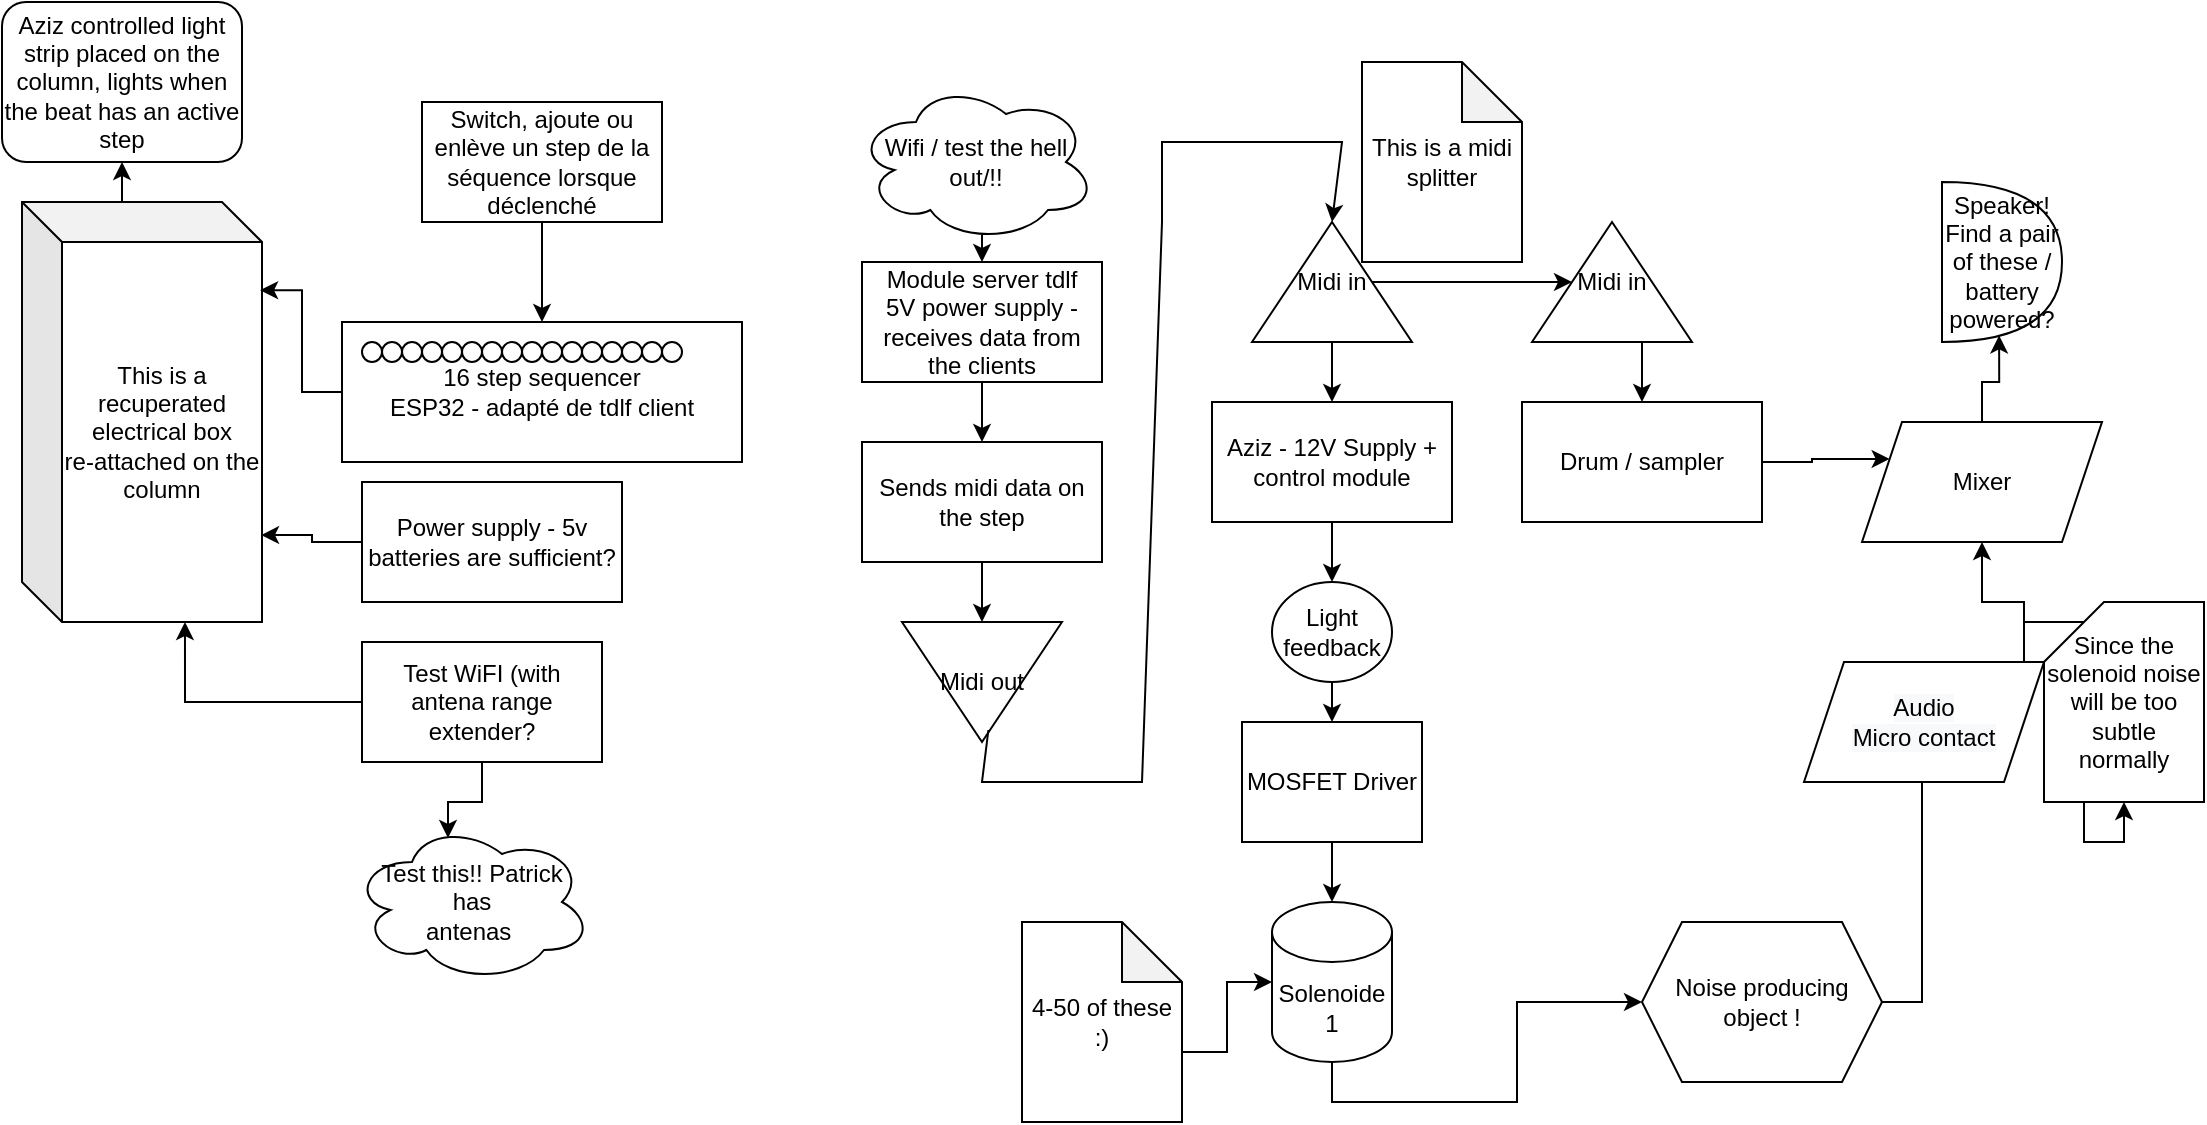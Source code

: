<mxfile version="20.5.0" type="github">
  <diagram id="9C30tnvmrrzktFPR4xzl" name="Page-1">
    <mxGraphModel dx="1169" dy="779" grid="1" gridSize="10" guides="1" tooltips="1" connect="1" arrows="1" fold="1" page="1" pageScale="1" pageWidth="827" pageHeight="1169" math="0" shadow="0">
      <root>
        <mxCell id="0" />
        <mxCell id="1" parent="0" />
        <mxCell id="bFogmdQ6TIIZWMJPqKGD-111" style="edgeStyle=orthogonalEdgeStyle;rounded=0;orthogonalLoop=1;jettySize=auto;html=1;exitX=0;exitY=0;exitDx=50;exitDy=0;exitPerimeter=0;entryX=0.5;entryY=1;entryDx=0;entryDy=0;" edge="1" parent="1" source="bFogmdQ6TIIZWMJPqKGD-1" target="bFogmdQ6TIIZWMJPqKGD-110">
          <mxGeometry relative="1" as="geometry" />
        </mxCell>
        <mxCell id="bFogmdQ6TIIZWMJPqKGD-1" value="This is a recuperated electrical box&lt;br&gt;re-attached on the column" style="shape=cube;whiteSpace=wrap;html=1;boundedLbl=1;backgroundOutline=1;darkOpacity=0.05;darkOpacity2=0.1;" vertex="1" parent="1">
          <mxGeometry x="290" y="120" width="120" height="210" as="geometry" />
        </mxCell>
        <mxCell id="bFogmdQ6TIIZWMJPqKGD-3" style="edgeStyle=orthogonalEdgeStyle;rounded=0;orthogonalLoop=1;jettySize=auto;html=1;exitX=0;exitY=0.5;exitDx=0;exitDy=0;entryX=0.992;entryY=0.21;entryDx=0;entryDy=0;entryPerimeter=0;" edge="1" parent="1" source="bFogmdQ6TIIZWMJPqKGD-2" target="bFogmdQ6TIIZWMJPqKGD-1">
          <mxGeometry relative="1" as="geometry" />
        </mxCell>
        <mxCell id="bFogmdQ6TIIZWMJPqKGD-2" value="16 step sequencer&lt;br&gt;ESP32 - adapté de tdlf client" style="rounded=0;whiteSpace=wrap;html=1;" vertex="1" parent="1">
          <mxGeometry x="450" y="180" width="200" height="70" as="geometry" />
        </mxCell>
        <mxCell id="bFogmdQ6TIIZWMJPqKGD-4" value="Switch, ajoute ou enlève un step de la séquence lorsque déclenché" style="rounded=0;whiteSpace=wrap;html=1;" vertex="1" parent="1">
          <mxGeometry x="490" y="70" width="120" height="60" as="geometry" />
        </mxCell>
        <mxCell id="bFogmdQ6TIIZWMJPqKGD-5" value="" style="ellipse;whiteSpace=wrap;html=1;aspect=fixed;" vertex="1" parent="1">
          <mxGeometry x="600" y="190" width="10" height="10" as="geometry" />
        </mxCell>
        <mxCell id="bFogmdQ6TIIZWMJPqKGD-6" value="" style="ellipse;whiteSpace=wrap;html=1;aspect=fixed;" vertex="1" parent="1">
          <mxGeometry x="610" y="190" width="10" height="10" as="geometry" />
        </mxCell>
        <mxCell id="bFogmdQ6TIIZWMJPqKGD-7" value="" style="ellipse;whiteSpace=wrap;html=1;aspect=fixed;" vertex="1" parent="1">
          <mxGeometry x="460" y="190" width="10" height="10" as="geometry" />
        </mxCell>
        <mxCell id="bFogmdQ6TIIZWMJPqKGD-8" value="" style="ellipse;whiteSpace=wrap;html=1;aspect=fixed;" vertex="1" parent="1">
          <mxGeometry x="470" y="190" width="10" height="10" as="geometry" />
        </mxCell>
        <mxCell id="bFogmdQ6TIIZWMJPqKGD-9" value="" style="ellipse;whiteSpace=wrap;html=1;aspect=fixed;" vertex="1" parent="1">
          <mxGeometry x="480" y="190" width="10" height="10" as="geometry" />
        </mxCell>
        <mxCell id="bFogmdQ6TIIZWMJPqKGD-10" value="" style="ellipse;whiteSpace=wrap;html=1;aspect=fixed;" vertex="1" parent="1">
          <mxGeometry x="490" y="190" width="10" height="10" as="geometry" />
        </mxCell>
        <mxCell id="bFogmdQ6TIIZWMJPqKGD-11" value="" style="ellipse;whiteSpace=wrap;html=1;aspect=fixed;" vertex="1" parent="1">
          <mxGeometry x="500" y="190" width="10" height="10" as="geometry" />
        </mxCell>
        <mxCell id="bFogmdQ6TIIZWMJPqKGD-12" value="" style="ellipse;whiteSpace=wrap;html=1;aspect=fixed;" vertex="1" parent="1">
          <mxGeometry x="510" y="190" width="10" height="10" as="geometry" />
        </mxCell>
        <mxCell id="bFogmdQ6TIIZWMJPqKGD-22" value="" style="ellipse;whiteSpace=wrap;html=1;aspect=fixed;" vertex="1" parent="1">
          <mxGeometry x="590" y="190" width="10" height="10" as="geometry" />
        </mxCell>
        <mxCell id="bFogmdQ6TIIZWMJPqKGD-23" value="" style="ellipse;whiteSpace=wrap;html=1;aspect=fixed;" vertex="1" parent="1">
          <mxGeometry x="580" y="190" width="10" height="10" as="geometry" />
        </mxCell>
        <mxCell id="bFogmdQ6TIIZWMJPqKGD-24" value="" style="ellipse;whiteSpace=wrap;html=1;aspect=fixed;" vertex="1" parent="1">
          <mxGeometry x="570" y="190" width="10" height="10" as="geometry" />
        </mxCell>
        <mxCell id="bFogmdQ6TIIZWMJPqKGD-25" value="" style="ellipse;whiteSpace=wrap;html=1;aspect=fixed;" vertex="1" parent="1">
          <mxGeometry x="560" y="190" width="10" height="10" as="geometry" />
        </mxCell>
        <mxCell id="bFogmdQ6TIIZWMJPqKGD-26" value="" style="ellipse;whiteSpace=wrap;html=1;aspect=fixed;" vertex="1" parent="1">
          <mxGeometry x="550" y="190" width="10" height="10" as="geometry" />
        </mxCell>
        <mxCell id="bFogmdQ6TIIZWMJPqKGD-27" value="" style="ellipse;whiteSpace=wrap;html=1;aspect=fixed;" vertex="1" parent="1">
          <mxGeometry x="540" y="190" width="10" height="10" as="geometry" />
        </mxCell>
        <mxCell id="bFogmdQ6TIIZWMJPqKGD-28" value="" style="ellipse;whiteSpace=wrap;html=1;aspect=fixed;" vertex="1" parent="1">
          <mxGeometry x="530" y="190" width="10" height="10" as="geometry" />
        </mxCell>
        <mxCell id="bFogmdQ6TIIZWMJPqKGD-29" value="" style="ellipse;whiteSpace=wrap;html=1;aspect=fixed;" vertex="1" parent="1">
          <mxGeometry x="520" y="190" width="10" height="10" as="geometry" />
        </mxCell>
        <mxCell id="bFogmdQ6TIIZWMJPqKGD-38" value="" style="endArrow=classic;html=1;rounded=0;entryX=0.5;entryY=0;entryDx=0;entryDy=0;" edge="1" parent="1" source="bFogmdQ6TIIZWMJPqKGD-4" target="bFogmdQ6TIIZWMJPqKGD-2">
          <mxGeometry width="50" height="50" relative="1" as="geometry">
            <mxPoint x="550" y="290" as="sourcePoint" />
            <mxPoint x="600" y="240" as="targetPoint" />
          </mxGeometry>
        </mxCell>
        <mxCell id="bFogmdQ6TIIZWMJPqKGD-40" style="edgeStyle=orthogonalEdgeStyle;rounded=0;orthogonalLoop=1;jettySize=auto;html=1;entryX=0.996;entryY=0.793;entryDx=0;entryDy=0;entryPerimeter=0;" edge="1" parent="1" source="bFogmdQ6TIIZWMJPqKGD-39" target="bFogmdQ6TIIZWMJPqKGD-1">
          <mxGeometry relative="1" as="geometry" />
        </mxCell>
        <mxCell id="bFogmdQ6TIIZWMJPqKGD-39" value="Power supply - 5v batteries are sufficient?" style="rounded=0;whiteSpace=wrap;html=1;" vertex="1" parent="1">
          <mxGeometry x="460" y="260" width="130" height="60" as="geometry" />
        </mxCell>
        <mxCell id="bFogmdQ6TIIZWMJPqKGD-46" style="edgeStyle=orthogonalEdgeStyle;rounded=0;orthogonalLoop=1;jettySize=auto;html=1;exitX=0;exitY=0.5;exitDx=0;exitDy=0;entryX=0.679;entryY=1;entryDx=0;entryDy=0;entryPerimeter=0;" edge="1" parent="1" source="bFogmdQ6TIIZWMJPqKGD-45" target="bFogmdQ6TIIZWMJPqKGD-1">
          <mxGeometry relative="1" as="geometry" />
        </mxCell>
        <mxCell id="bFogmdQ6TIIZWMJPqKGD-91" style="edgeStyle=orthogonalEdgeStyle;rounded=0;orthogonalLoop=1;jettySize=auto;html=1;exitX=0.5;exitY=1;exitDx=0;exitDy=0;entryX=0.4;entryY=0.1;entryDx=0;entryDy=0;entryPerimeter=0;" edge="1" parent="1" source="bFogmdQ6TIIZWMJPqKGD-45" target="bFogmdQ6TIIZWMJPqKGD-90">
          <mxGeometry relative="1" as="geometry" />
        </mxCell>
        <mxCell id="bFogmdQ6TIIZWMJPqKGD-45" value="Test WiFI (with antena range extender?" style="rounded=0;whiteSpace=wrap;html=1;" vertex="1" parent="1">
          <mxGeometry x="460" y="340" width="120" height="60" as="geometry" />
        </mxCell>
        <mxCell id="bFogmdQ6TIIZWMJPqKGD-67" style="edgeStyle=orthogonalEdgeStyle;rounded=0;orthogonalLoop=1;jettySize=auto;html=1;exitX=0.5;exitY=1;exitDx=0;exitDy=0;" edge="1" parent="1" source="bFogmdQ6TIIZWMJPqKGD-47" target="bFogmdQ6TIIZWMJPqKGD-66">
          <mxGeometry relative="1" as="geometry" />
        </mxCell>
        <mxCell id="bFogmdQ6TIIZWMJPqKGD-47" value="Module server tdlf&lt;br&gt;5V power supply - receives data from the clients" style="rounded=0;whiteSpace=wrap;html=1;" vertex="1" parent="1">
          <mxGeometry x="710" y="150" width="120" height="60" as="geometry" />
        </mxCell>
        <mxCell id="bFogmdQ6TIIZWMJPqKGD-69" style="edgeStyle=orthogonalEdgeStyle;rounded=0;orthogonalLoop=1;jettySize=auto;html=1;exitX=0.5;exitY=1;exitDx=0;exitDy=0;exitPerimeter=0;entryX=0;entryY=0.5;entryDx=0;entryDy=0;" edge="1" parent="1" source="bFogmdQ6TIIZWMJPqKGD-48" target="bFogmdQ6TIIZWMJPqKGD-68">
          <mxGeometry relative="1" as="geometry" />
        </mxCell>
        <mxCell id="bFogmdQ6TIIZWMJPqKGD-48" value="Solenoide 1" style="shape=cylinder3;whiteSpace=wrap;html=1;boundedLbl=1;backgroundOutline=1;size=15;" vertex="1" parent="1">
          <mxGeometry x="915" y="470" width="60" height="80" as="geometry" />
        </mxCell>
        <mxCell id="bFogmdQ6TIIZWMJPqKGD-64" style="edgeStyle=orthogonalEdgeStyle;rounded=0;orthogonalLoop=1;jettySize=auto;html=1;exitX=0.5;exitY=1;exitDx=0;exitDy=0;entryX=0.5;entryY=0;entryDx=0;entryDy=0;" edge="1" parent="1" source="bFogmdQ6TIIZWMJPqKGD-52" target="bFogmdQ6TIIZWMJPqKGD-59">
          <mxGeometry relative="1" as="geometry" />
        </mxCell>
        <mxCell id="bFogmdQ6TIIZWMJPqKGD-52" value="Light feedback" style="ellipse;whiteSpace=wrap;html=1;" vertex="1" parent="1">
          <mxGeometry x="915" y="310" width="60" height="50" as="geometry" />
        </mxCell>
        <mxCell id="bFogmdQ6TIIZWMJPqKGD-53" style="edgeStyle=orthogonalEdgeStyle;rounded=0;orthogonalLoop=1;jettySize=auto;html=1;exitX=0.5;exitY=1;exitDx=0;exitDy=0;" edge="1" parent="1" source="bFogmdQ6TIIZWMJPqKGD-52" target="bFogmdQ6TIIZWMJPqKGD-52">
          <mxGeometry relative="1" as="geometry" />
        </mxCell>
        <mxCell id="bFogmdQ6TIIZWMJPqKGD-65" style="edgeStyle=orthogonalEdgeStyle;rounded=0;orthogonalLoop=1;jettySize=auto;html=1;exitX=0.5;exitY=1;exitDx=0;exitDy=0;entryX=0.5;entryY=0;entryDx=0;entryDy=0;entryPerimeter=0;" edge="1" parent="1" source="bFogmdQ6TIIZWMJPqKGD-59" target="bFogmdQ6TIIZWMJPqKGD-48">
          <mxGeometry relative="1" as="geometry" />
        </mxCell>
        <mxCell id="bFogmdQ6TIIZWMJPqKGD-59" value="MOSFET Driver" style="rounded=0;whiteSpace=wrap;html=1;" vertex="1" parent="1">
          <mxGeometry x="900" y="380" width="90" height="60" as="geometry" />
        </mxCell>
        <mxCell id="bFogmdQ6TIIZWMJPqKGD-63" style="edgeStyle=orthogonalEdgeStyle;rounded=0;orthogonalLoop=1;jettySize=auto;html=1;exitX=0.5;exitY=1;exitDx=0;exitDy=0;entryX=0.5;entryY=0;entryDx=0;entryDy=0;" edge="1" parent="1" source="bFogmdQ6TIIZWMJPqKGD-61" target="bFogmdQ6TIIZWMJPqKGD-52">
          <mxGeometry relative="1" as="geometry" />
        </mxCell>
        <mxCell id="bFogmdQ6TIIZWMJPqKGD-61" value="Aziz - 12V Supply + control module" style="rounded=0;whiteSpace=wrap;html=1;" vertex="1" parent="1">
          <mxGeometry x="885" y="220" width="120" height="60" as="geometry" />
        </mxCell>
        <mxCell id="bFogmdQ6TIIZWMJPqKGD-80" style="edgeStyle=orthogonalEdgeStyle;rounded=0;orthogonalLoop=1;jettySize=auto;html=1;exitX=0.5;exitY=1;exitDx=0;exitDy=0;" edge="1" parent="1" source="bFogmdQ6TIIZWMJPqKGD-66" target="bFogmdQ6TIIZWMJPqKGD-79">
          <mxGeometry relative="1" as="geometry" />
        </mxCell>
        <mxCell id="bFogmdQ6TIIZWMJPqKGD-66" value="Sends midi data on the step" style="rounded=0;whiteSpace=wrap;html=1;" vertex="1" parent="1">
          <mxGeometry x="710" y="240" width="120" height="60" as="geometry" />
        </mxCell>
        <mxCell id="bFogmdQ6TIIZWMJPqKGD-76" style="edgeStyle=orthogonalEdgeStyle;rounded=0;orthogonalLoop=1;jettySize=auto;html=1;exitX=1;exitY=0.5;exitDx=0;exitDy=0;entryX=0;entryY=0.5;entryDx=0;entryDy=0;" edge="1" parent="1" source="bFogmdQ6TIIZWMJPqKGD-68" target="bFogmdQ6TIIZWMJPqKGD-75">
          <mxGeometry relative="1" as="geometry">
            <Array as="points">
              <mxPoint x="1240" y="520" />
              <mxPoint x="1240" y="380" />
            </Array>
          </mxGeometry>
        </mxCell>
        <mxCell id="bFogmdQ6TIIZWMJPqKGD-68" value="Noise producing object !" style="shape=hexagon;perimeter=hexagonPerimeter2;whiteSpace=wrap;html=1;fixedSize=1;" vertex="1" parent="1">
          <mxGeometry x="1100" y="480" width="120" height="80" as="geometry" />
        </mxCell>
        <mxCell id="bFogmdQ6TIIZWMJPqKGD-78" style="edgeStyle=orthogonalEdgeStyle;rounded=0;orthogonalLoop=1;jettySize=auto;html=1;exitX=1;exitY=0.5;exitDx=0;exitDy=0;" edge="1" parent="1" source="bFogmdQ6TIIZWMJPqKGD-75" target="bFogmdQ6TIIZWMJPqKGD-77">
          <mxGeometry relative="1" as="geometry" />
        </mxCell>
        <mxCell id="bFogmdQ6TIIZWMJPqKGD-108" style="edgeStyle=orthogonalEdgeStyle;rounded=0;orthogonalLoop=1;jettySize=auto;html=1;exitX=1;exitY=0.5;exitDx=0;exitDy=0;" edge="1" parent="1" source="bFogmdQ6TIIZWMJPqKGD-75" target="bFogmdQ6TIIZWMJPqKGD-107">
          <mxGeometry relative="1" as="geometry" />
        </mxCell>
        <mxCell id="bFogmdQ6TIIZWMJPqKGD-75" value="&lt;meta charset=&quot;utf-8&quot;&gt;&lt;span style=&quot;color: rgb(0, 0, 0); font-family: Helvetica; font-size: 12px; font-style: normal; font-variant-ligatures: normal; font-variant-caps: normal; font-weight: 400; letter-spacing: normal; orphans: 2; text-align: center; text-indent: 0px; text-transform: none; widows: 2; word-spacing: 0px; -webkit-text-stroke-width: 0px; background-color: rgb(248, 249, 250); text-decoration-thickness: initial; text-decoration-style: initial; text-decoration-color: initial; float: none; display: inline !important;&quot;&gt;Audio&lt;/span&gt;&lt;br style=&quot;color: rgb(0, 0, 0); font-family: Helvetica; font-size: 12px; font-style: normal; font-variant-ligatures: normal; font-variant-caps: normal; font-weight: 400; letter-spacing: normal; orphans: 2; text-align: center; text-indent: 0px; text-transform: none; widows: 2; word-spacing: 0px; -webkit-text-stroke-width: 0px; background-color: rgb(248, 249, 250); text-decoration-thickness: initial; text-decoration-style: initial; text-decoration-color: initial;&quot;&gt;&lt;span style=&quot;color: rgb(0, 0, 0); font-family: Helvetica; font-size: 12px; font-style: normal; font-variant-ligatures: normal; font-variant-caps: normal; font-weight: 400; letter-spacing: normal; orphans: 2; text-align: center; text-indent: 0px; text-transform: none; widows: 2; word-spacing: 0px; -webkit-text-stroke-width: 0px; background-color: rgb(248, 249, 250); text-decoration-thickness: initial; text-decoration-style: initial; text-decoration-color: initial; float: none; display: inline !important;&quot;&gt;Micro contact&lt;/span&gt;" style="shape=parallelogram;perimeter=parallelogramPerimeter;whiteSpace=wrap;html=1;fixedSize=1;" vertex="1" parent="1">
          <mxGeometry x="1181" y="350" width="120" height="60" as="geometry" />
        </mxCell>
        <mxCell id="bFogmdQ6TIIZWMJPqKGD-89" style="edgeStyle=orthogonalEdgeStyle;rounded=0;orthogonalLoop=1;jettySize=auto;html=1;exitX=0.5;exitY=0;exitDx=0;exitDy=0;entryX=0.476;entryY=0.959;entryDx=0;entryDy=0;entryPerimeter=0;" edge="1" parent="1" source="bFogmdQ6TIIZWMJPqKGD-77" target="bFogmdQ6TIIZWMJPqKGD-88">
          <mxGeometry relative="1" as="geometry" />
        </mxCell>
        <mxCell id="bFogmdQ6TIIZWMJPqKGD-77" value="Mixer" style="shape=parallelogram;perimeter=parallelogramPerimeter;whiteSpace=wrap;html=1;fixedSize=1;" vertex="1" parent="1">
          <mxGeometry x="1210" y="230" width="120" height="60" as="geometry" />
        </mxCell>
        <mxCell id="bFogmdQ6TIIZWMJPqKGD-79" value="Midi out" style="triangle;whiteSpace=wrap;html=1;direction=south;" vertex="1" parent="1">
          <mxGeometry x="730" y="330" width="80" height="60" as="geometry" />
        </mxCell>
        <mxCell id="bFogmdQ6TIIZWMJPqKGD-82" style="edgeStyle=orthogonalEdgeStyle;rounded=0;orthogonalLoop=1;jettySize=auto;html=1;exitX=0;exitY=0.5;exitDx=0;exitDy=0;" edge="1" parent="1" source="bFogmdQ6TIIZWMJPqKGD-81" target="bFogmdQ6TIIZWMJPqKGD-61">
          <mxGeometry relative="1" as="geometry" />
        </mxCell>
        <mxCell id="bFogmdQ6TIIZWMJPqKGD-102" style="edgeStyle=orthogonalEdgeStyle;rounded=0;orthogonalLoop=1;jettySize=auto;html=1;exitX=0.5;exitY=1;exitDx=0;exitDy=0;" edge="1" parent="1" source="bFogmdQ6TIIZWMJPqKGD-81" target="bFogmdQ6TIIZWMJPqKGD-98">
          <mxGeometry relative="1" as="geometry" />
        </mxCell>
        <mxCell id="bFogmdQ6TIIZWMJPqKGD-81" value="Midi in" style="triangle;whiteSpace=wrap;html=1;direction=north;" vertex="1" parent="1">
          <mxGeometry x="905" y="130" width="80" height="60" as="geometry" />
        </mxCell>
        <mxCell id="bFogmdQ6TIIZWMJPqKGD-85" value="" style="endArrow=classic;html=1;rounded=0;exitX=0.9;exitY=0.46;exitDx=0;exitDy=0;exitPerimeter=0;entryX=1;entryY=0.5;entryDx=0;entryDy=0;" edge="1" parent="1" source="bFogmdQ6TIIZWMJPqKGD-79" target="bFogmdQ6TIIZWMJPqKGD-81">
          <mxGeometry width="50" height="50" relative="1" as="geometry">
            <mxPoint x="950" y="360" as="sourcePoint" />
            <mxPoint x="1000" y="310" as="targetPoint" />
            <Array as="points">
              <mxPoint x="770" y="410" />
              <mxPoint x="850" y="410" />
              <mxPoint x="860" y="130" />
              <mxPoint x="860" y="90" />
              <mxPoint x="950" y="90" />
            </Array>
          </mxGeometry>
        </mxCell>
        <mxCell id="bFogmdQ6TIIZWMJPqKGD-87" style="edgeStyle=orthogonalEdgeStyle;rounded=0;orthogonalLoop=1;jettySize=auto;html=1;exitX=0.55;exitY=0.95;exitDx=0;exitDy=0;exitPerimeter=0;entryX=0.5;entryY=0;entryDx=0;entryDy=0;" edge="1" parent="1" source="bFogmdQ6TIIZWMJPqKGD-86" target="bFogmdQ6TIIZWMJPqKGD-47">
          <mxGeometry relative="1" as="geometry" />
        </mxCell>
        <mxCell id="bFogmdQ6TIIZWMJPqKGD-86" value="Wifi / test the hell out/!!" style="ellipse;shape=cloud;whiteSpace=wrap;html=1;" vertex="1" parent="1">
          <mxGeometry x="707" y="60" width="120" height="80" as="geometry" />
        </mxCell>
        <mxCell id="bFogmdQ6TIIZWMJPqKGD-88" value="Speaker! Find a pair of these / battery powered?" style="shape=or;whiteSpace=wrap;html=1;" vertex="1" parent="1">
          <mxGeometry x="1250" y="110" width="60" height="80" as="geometry" />
        </mxCell>
        <mxCell id="bFogmdQ6TIIZWMJPqKGD-90" value="Test this!! Patrick &lt;br&gt;has&lt;br&gt;antenas&amp;nbsp;" style="ellipse;shape=cloud;whiteSpace=wrap;html=1;" vertex="1" parent="1">
          <mxGeometry x="455" y="430" width="120" height="80" as="geometry" />
        </mxCell>
        <mxCell id="bFogmdQ6TIIZWMJPqKGD-94" style="edgeStyle=orthogonalEdgeStyle;rounded=0;orthogonalLoop=1;jettySize=auto;html=1;exitX=0;exitY=0;exitDx=80;exitDy=65;exitPerimeter=0;entryX=0;entryY=0.5;entryDx=0;entryDy=0;entryPerimeter=0;" edge="1" parent="1" source="bFogmdQ6TIIZWMJPqKGD-93" target="bFogmdQ6TIIZWMJPqKGD-48">
          <mxGeometry relative="1" as="geometry" />
        </mxCell>
        <mxCell id="bFogmdQ6TIIZWMJPqKGD-93" value="4-50 of these :)" style="shape=note;whiteSpace=wrap;html=1;backgroundOutline=1;darkOpacity=0.05;" vertex="1" parent="1">
          <mxGeometry x="790" y="480" width="80" height="100" as="geometry" />
        </mxCell>
        <mxCell id="bFogmdQ6TIIZWMJPqKGD-105" style="edgeStyle=orthogonalEdgeStyle;rounded=0;orthogonalLoop=1;jettySize=auto;html=1;exitX=0;exitY=0.5;exitDx=0;exitDy=0;entryX=0.5;entryY=0;entryDx=0;entryDy=0;" edge="1" parent="1" source="bFogmdQ6TIIZWMJPqKGD-98" target="bFogmdQ6TIIZWMJPqKGD-104">
          <mxGeometry relative="1" as="geometry" />
        </mxCell>
        <mxCell id="bFogmdQ6TIIZWMJPqKGD-98" value="Midi in" style="triangle;whiteSpace=wrap;html=1;direction=north;" vertex="1" parent="1">
          <mxGeometry x="1045" y="130" width="80" height="60" as="geometry" />
        </mxCell>
        <mxCell id="bFogmdQ6TIIZWMJPqKGD-103" value="This is a midi splitter" style="shape=note;whiteSpace=wrap;html=1;backgroundOutline=1;darkOpacity=0.05;" vertex="1" parent="1">
          <mxGeometry x="960" y="50" width="80" height="100" as="geometry" />
        </mxCell>
        <mxCell id="bFogmdQ6TIIZWMJPqKGD-106" style="edgeStyle=orthogonalEdgeStyle;rounded=0;orthogonalLoop=1;jettySize=auto;html=1;exitX=1;exitY=0.5;exitDx=0;exitDy=0;entryX=0;entryY=0.25;entryDx=0;entryDy=0;" edge="1" parent="1" source="bFogmdQ6TIIZWMJPqKGD-104" target="bFogmdQ6TIIZWMJPqKGD-77">
          <mxGeometry relative="1" as="geometry" />
        </mxCell>
        <mxCell id="bFogmdQ6TIIZWMJPqKGD-104" value="Drum / sampler" style="rounded=0;whiteSpace=wrap;html=1;" vertex="1" parent="1">
          <mxGeometry x="1040" y="220" width="120" height="60" as="geometry" />
        </mxCell>
        <mxCell id="bFogmdQ6TIIZWMJPqKGD-107" value="Since the solenoid noise will be too subtle normally" style="shape=card;whiteSpace=wrap;html=1;" vertex="1" parent="1">
          <mxGeometry x="1301" y="320" width="80" height="100" as="geometry" />
        </mxCell>
        <mxCell id="bFogmdQ6TIIZWMJPqKGD-110" value="Aziz controlled light strip placed on the column, lights when the beat has an active step" style="rounded=1;whiteSpace=wrap;html=1;" vertex="1" parent="1">
          <mxGeometry x="280" y="20" width="120" height="80" as="geometry" />
        </mxCell>
      </root>
    </mxGraphModel>
  </diagram>
</mxfile>
